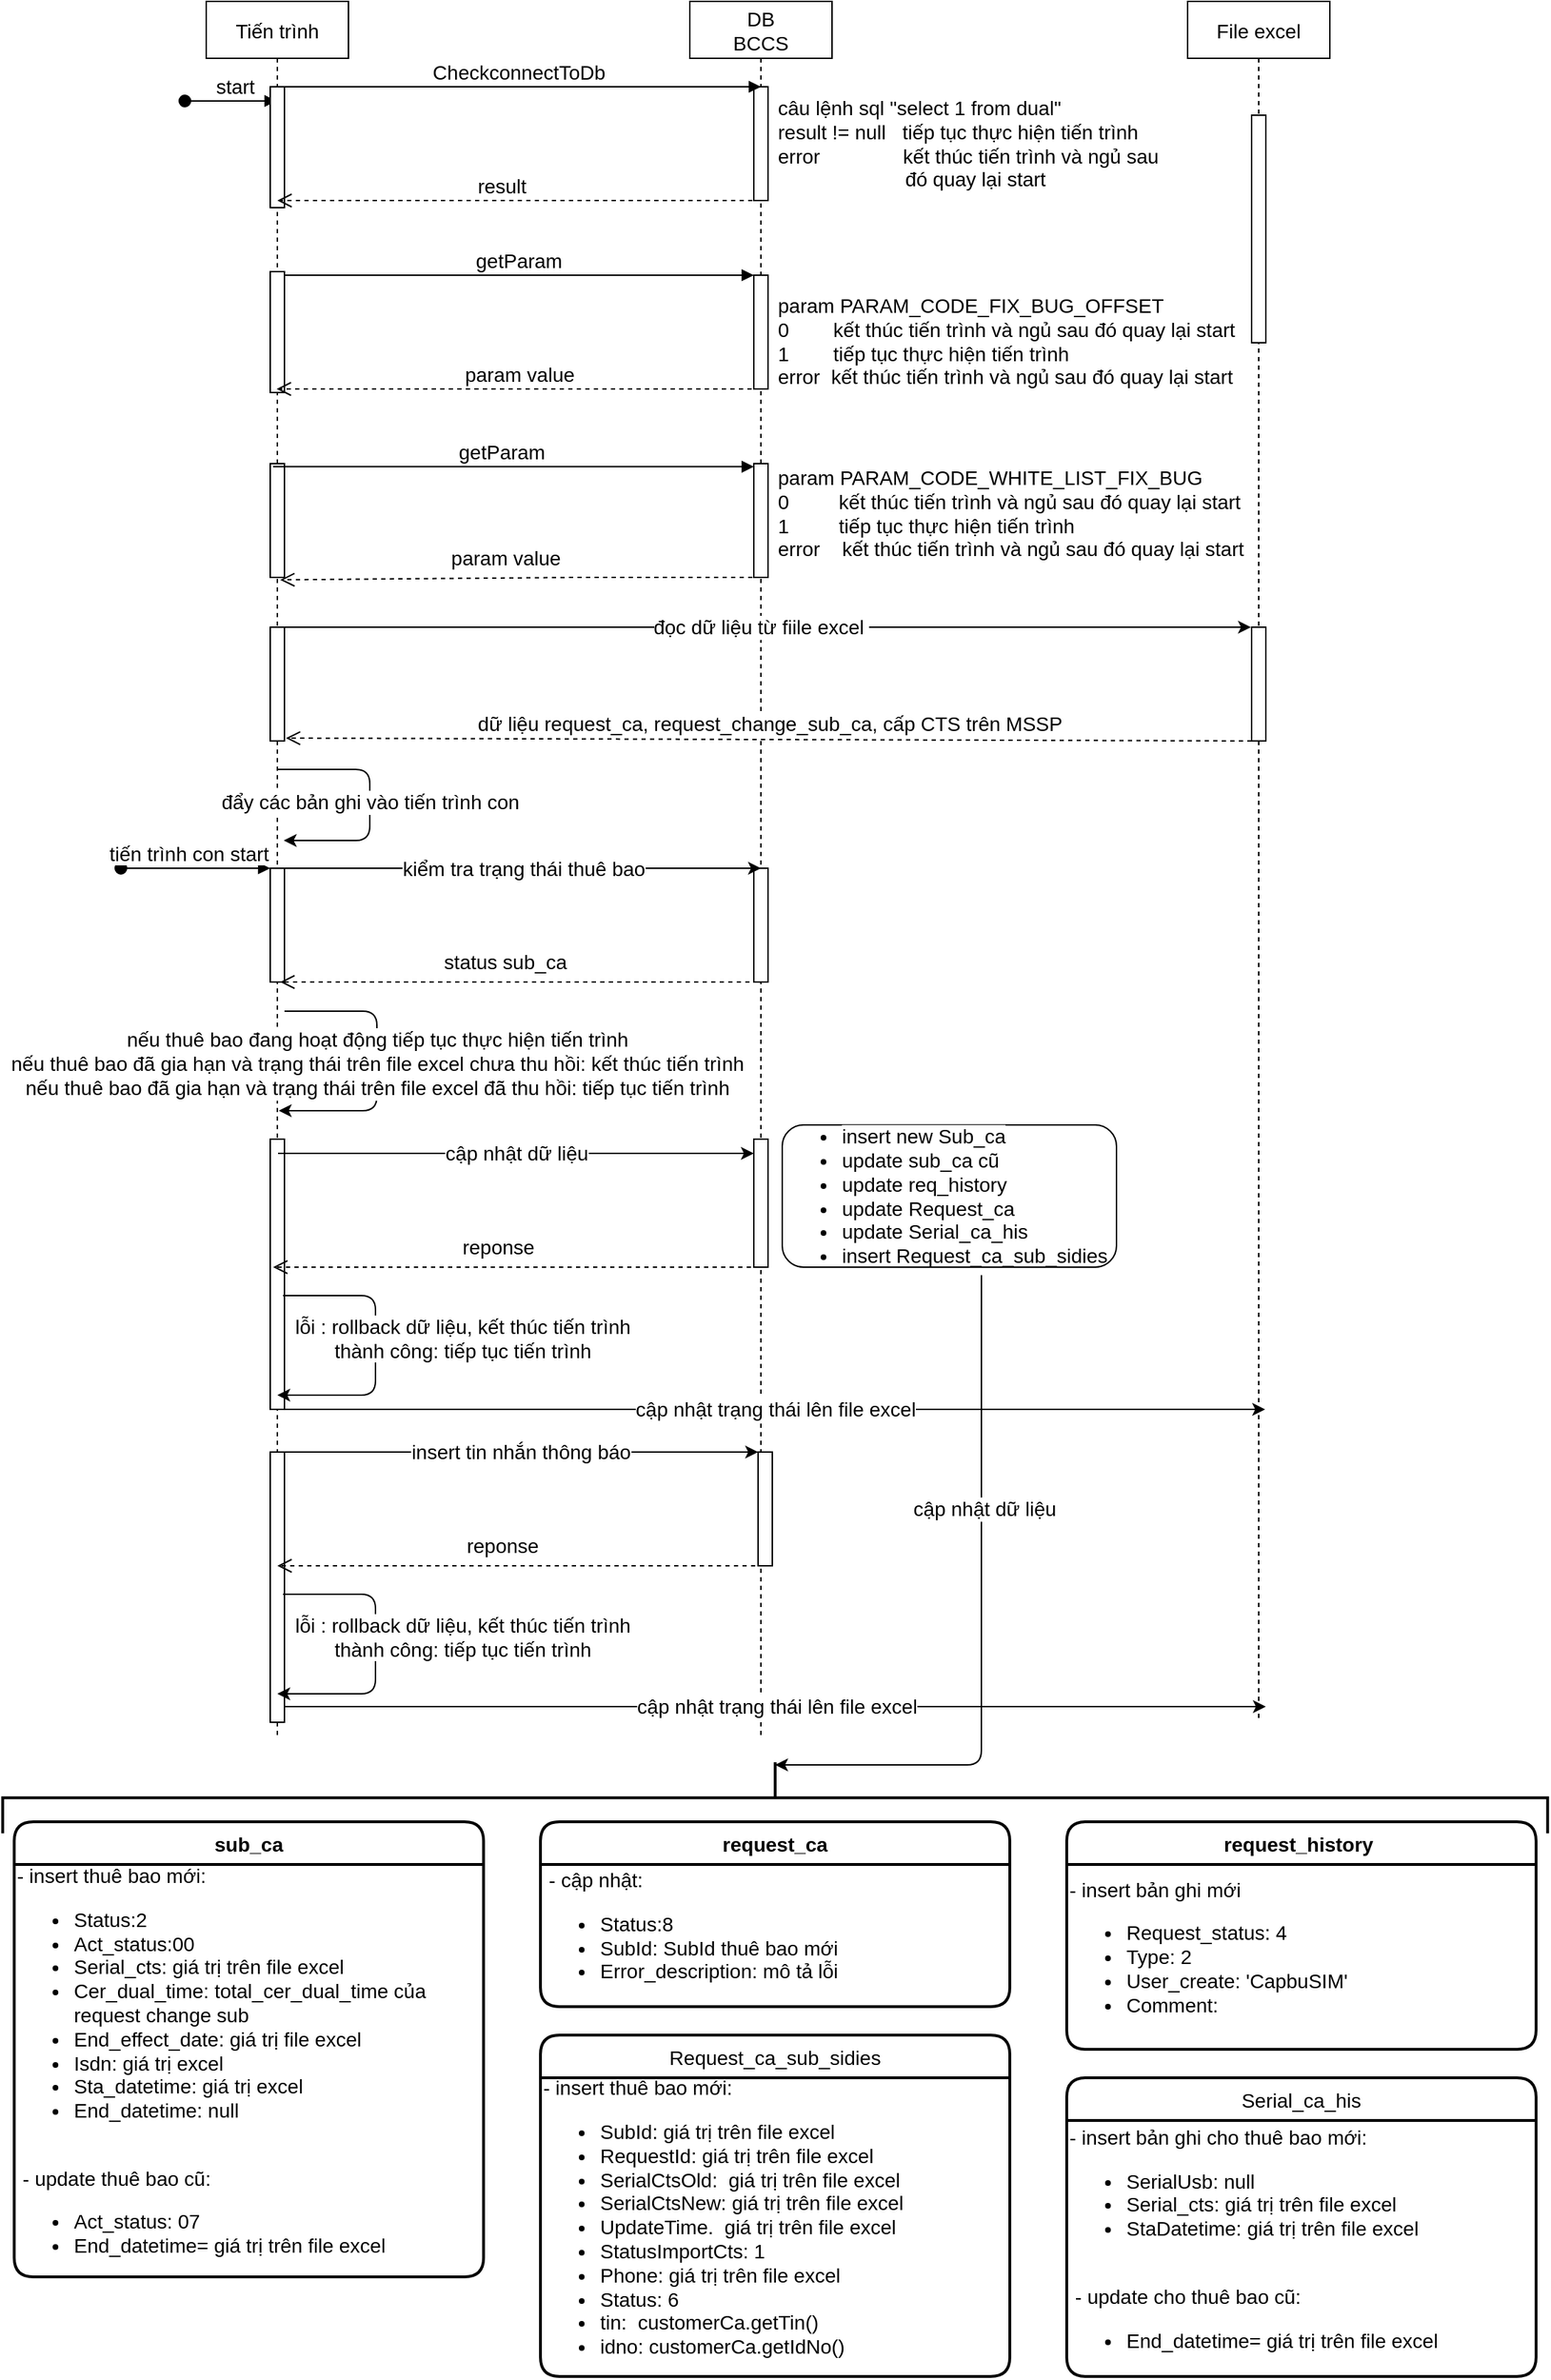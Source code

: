 <mxfile version="13.5.9" type="github">
  <diagram id="kgpKYQtTHZ0yAKxKKP6v" name="Page-1">
    <mxGraphModel dx="2347" dy="836" grid="1" gridSize="10" guides="1" tooltips="1" connect="1" arrows="1" fold="1" page="1" pageScale="1" pageWidth="850" pageHeight="1100" math="0" shadow="0">
      <root>
        <mxCell id="0" />
        <mxCell id="1" parent="0" />
        <mxCell id="3nuBFxr9cyL0pnOWT2aG-1" value="Tiến trình" style="shape=umlLifeline;perimeter=lifelinePerimeter;container=1;collapsible=0;recursiveResize=0;rounded=0;shadow=0;strokeWidth=1;fontSize=14;" parent="1" vertex="1">
          <mxGeometry y="80" width="100" height="1220" as="geometry" />
        </mxCell>
        <mxCell id="3nuBFxr9cyL0pnOWT2aG-2" value="" style="points=[];perimeter=orthogonalPerimeter;rounded=0;shadow=0;strokeWidth=1;fontSize=14;" parent="3nuBFxr9cyL0pnOWT2aG-1" vertex="1">
          <mxGeometry x="45" y="190" width="10" height="85" as="geometry" />
        </mxCell>
        <mxCell id="3nuBFxr9cyL0pnOWT2aG-3" value="start " style="verticalAlign=bottom;startArrow=oval;endArrow=block;startSize=8;shadow=0;strokeWidth=1;fontSize=14;" parent="3nuBFxr9cyL0pnOWT2aG-1" target="3nuBFxr9cyL0pnOWT2aG-1" edge="1">
          <mxGeometry x="0.167" relative="1" as="geometry">
            <mxPoint x="-15" y="70" as="sourcePoint" />
            <mxPoint as="offset" />
          </mxGeometry>
        </mxCell>
        <mxCell id="3nuBFxr9cyL0pnOWT2aG-4" value="" style="points=[];perimeter=orthogonalPerimeter;rounded=0;shadow=0;strokeWidth=1;fontSize=14;" parent="3nuBFxr9cyL0pnOWT2aG-1" vertex="1">
          <mxGeometry x="45" y="440" width="10" height="80" as="geometry" />
        </mxCell>
        <mxCell id="zwl1kb8XWR0ilbOw2src-7" value="" style="points=[];perimeter=orthogonalPerimeter;rounded=0;shadow=0;strokeWidth=1;fontSize=14;" parent="3nuBFxr9cyL0pnOWT2aG-1" vertex="1">
          <mxGeometry x="45" y="325" width="10" height="80" as="geometry" />
        </mxCell>
        <mxCell id="zwl1kb8XWR0ilbOw2src-13" value="" style="points=[];perimeter=orthogonalPerimeter;rounded=0;shadow=0;strokeWidth=1;fontSize=14;" parent="3nuBFxr9cyL0pnOWT2aG-1" vertex="1">
          <mxGeometry x="45" y="60" width="10" height="85" as="geometry" />
        </mxCell>
        <mxCell id="qP7RfjjSuJHUTKs1OxjB-11" value="" style="points=[];perimeter=orthogonalPerimeter;rounded=0;shadow=0;strokeWidth=1;fontSize=14;" parent="3nuBFxr9cyL0pnOWT2aG-1" vertex="1">
          <mxGeometry x="45" y="609.5" width="10" height="80" as="geometry" />
        </mxCell>
        <mxCell id="qP7RfjjSuJHUTKs1OxjB-17" value="" style="points=[];perimeter=orthogonalPerimeter;rounded=0;shadow=0;strokeWidth=1;fontSize=14;" parent="3nuBFxr9cyL0pnOWT2aG-1" vertex="1">
          <mxGeometry x="45" y="800" width="10" height="190" as="geometry" />
        </mxCell>
        <mxCell id="qP7RfjjSuJHUTKs1OxjB-28" value="" style="points=[];perimeter=orthogonalPerimeter;rounded=0;shadow=0;strokeWidth=1;fontSize=14;" parent="3nuBFxr9cyL0pnOWT2aG-1" vertex="1">
          <mxGeometry x="45" y="1020" width="10" height="190" as="geometry" />
        </mxCell>
        <mxCell id="3nuBFxr9cyL0pnOWT2aG-5" value="DB &#xa;BCCS" style="shape=umlLifeline;perimeter=lifelinePerimeter;container=1;collapsible=0;recursiveResize=0;rounded=0;shadow=0;strokeWidth=1;fontSize=14;" parent="1" vertex="1">
          <mxGeometry x="340" y="80" width="100" height="1220" as="geometry" />
        </mxCell>
        <mxCell id="3nuBFxr9cyL0pnOWT2aG-6" value="" style="points=[];perimeter=orthogonalPerimeter;rounded=0;shadow=0;strokeWidth=1;fontSize=14;" parent="3nuBFxr9cyL0pnOWT2aG-5" vertex="1">
          <mxGeometry x="45" y="192.5" width="10" height="80" as="geometry" />
        </mxCell>
        <mxCell id="zwl1kb8XWR0ilbOw2src-9" value="" style="points=[];perimeter=orthogonalPerimeter;rounded=0;shadow=0;strokeWidth=1;fontSize=14;" parent="3nuBFxr9cyL0pnOWT2aG-5" vertex="1">
          <mxGeometry x="45" y="325" width="10" height="80" as="geometry" />
        </mxCell>
        <mxCell id="zwl1kb8XWR0ilbOw2src-14" value="" style="points=[];perimeter=orthogonalPerimeter;rounded=0;shadow=0;strokeWidth=1;fontSize=14;" parent="3nuBFxr9cyL0pnOWT2aG-5" vertex="1">
          <mxGeometry x="45" y="60" width="10" height="80" as="geometry" />
        </mxCell>
        <mxCell id="qP7RfjjSuJHUTKs1OxjB-9" value="" style="points=[];perimeter=orthogonalPerimeter;rounded=0;shadow=0;strokeWidth=1;fontSize=14;" parent="3nuBFxr9cyL0pnOWT2aG-5" vertex="1">
          <mxGeometry x="45" y="609.5" width="10" height="80" as="geometry" />
        </mxCell>
        <mxCell id="qP7RfjjSuJHUTKs1OxjB-18" value="" style="points=[];perimeter=orthogonalPerimeter;rounded=0;shadow=0;strokeWidth=1;fontSize=14;" parent="3nuBFxr9cyL0pnOWT2aG-5" vertex="1">
          <mxGeometry x="45" y="800" width="10" height="90" as="geometry" />
        </mxCell>
        <mxCell id="qP7RfjjSuJHUTKs1OxjB-24" value="" style="points=[];perimeter=orthogonalPerimeter;rounded=0;shadow=0;strokeWidth=1;fontSize=14;" parent="3nuBFxr9cyL0pnOWT2aG-5" vertex="1">
          <mxGeometry x="48" y="1020" width="10" height="80" as="geometry" />
        </mxCell>
        <mxCell id="3nuBFxr9cyL0pnOWT2aG-7" value="param value" style="verticalAlign=bottom;endArrow=open;dashed=1;endSize=8;shadow=0;strokeWidth=1;fontSize=14;" parent="1" edge="1">
          <mxGeometry x="-0.006" relative="1" as="geometry">
            <mxPoint x="49.5" y="352.5" as="targetPoint" />
            <mxPoint x="389.5" y="352.5" as="sourcePoint" />
            <Array as="points">
              <mxPoint x="260" y="352.5" />
            </Array>
            <mxPoint as="offset" />
          </mxGeometry>
        </mxCell>
        <mxCell id="3nuBFxr9cyL0pnOWT2aG-8" value="getParam" style="verticalAlign=bottom;endArrow=block;entryX=0;entryY=0;shadow=0;strokeWidth=1;fontSize=14;" parent="1" source="3nuBFxr9cyL0pnOWT2aG-2" target="3nuBFxr9cyL0pnOWT2aG-6" edge="1">
          <mxGeometry relative="1" as="geometry">
            <mxPoint x="275" y="282.5" as="sourcePoint" />
            <mxPoint as="offset" />
          </mxGeometry>
        </mxCell>
        <mxCell id="zwl1kb8XWR0ilbOw2src-1" value="File excel" style="shape=umlLifeline;perimeter=lifelinePerimeter;container=1;collapsible=0;recursiveResize=0;rounded=0;shadow=0;strokeWidth=1;fontSize=14;" parent="1" vertex="1">
          <mxGeometry x="690" y="80" width="100" height="1210" as="geometry" />
        </mxCell>
        <mxCell id="zwl1kb8XWR0ilbOw2src-2" value="" style="points=[];perimeter=orthogonalPerimeter;rounded=0;shadow=0;strokeWidth=1;fontSize=14;" parent="zwl1kb8XWR0ilbOw2src-1" vertex="1">
          <mxGeometry x="45" y="80" width="10" height="160" as="geometry" />
        </mxCell>
        <mxCell id="zwl1kb8XWR0ilbOw2src-6" value="&lt;div&gt;param&amp;nbsp;PARAM_CODE_FIX_BUG_OFFSET&amp;nbsp;&amp;nbsp;&lt;/div&gt;0&amp;nbsp; &amp;nbsp; &amp;nbsp; &amp;nbsp; kết thúc tiến trình và ngủ sau đó quay lại start&lt;div style=&quot;font-size: 14px&quot;&gt;1&amp;nbsp; &amp;nbsp; &amp;nbsp; &amp;nbsp; tiếp tục thực hiện tiến trình&lt;/div&gt;error&amp;nbsp; kết thúc tiến trình và ngủ sau đó quay lại start" style="text;html=1;strokeColor=none;fillColor=none;align=left;verticalAlign=middle;whiteSpace=wrap;rounded=0;fontSize=14;" parent="1" vertex="1">
          <mxGeometry x="400" y="287.5" width="330" height="62.5" as="geometry" />
        </mxCell>
        <mxCell id="zwl1kb8XWR0ilbOw2src-8" value="getParam" style="verticalAlign=bottom;endArrow=block;shadow=0;strokeWidth=1;exitX=0.47;exitY=0.312;exitDx=0;exitDy=0;exitPerimeter=0;fontSize=14;" parent="1" target="zwl1kb8XWR0ilbOw2src-9" edge="1">
          <mxGeometry x="-0.048" relative="1" as="geometry">
            <mxPoint x="47" y="407.16" as="sourcePoint" />
            <mxPoint x="380" y="407" as="targetPoint" />
            <mxPoint as="offset" />
          </mxGeometry>
        </mxCell>
        <mxCell id="zwl1kb8XWR0ilbOw2src-11" value="param PARAM_CODE_WHITE_LIST_FIX_BUG&lt;br style=&quot;font-size: 14px;&quot;&gt;0&amp;nbsp; &amp;nbsp; &amp;nbsp; &amp;nbsp; &amp;nbsp;kết thúc tiến trình và ngủ sau đó quay lại start&lt;br style=&quot;font-size: 14px;&quot;&gt;1&amp;nbsp; &amp;nbsp; &amp;nbsp; &amp;nbsp; &amp;nbsp;tiếp tục thực hiện tiến trình&lt;br style=&quot;font-size: 14px;&quot;&gt;error&amp;nbsp; &amp;nbsp; kết thúc tiến trình và ngủ sau đó quay lại start" style="text;whiteSpace=wrap;html=1;fontSize=14;" parent="1" vertex="1">
          <mxGeometry x="400" y="400" width="330" height="85" as="geometry" />
        </mxCell>
        <mxCell id="zwl1kb8XWR0ilbOw2src-12" value="param value" style="verticalAlign=bottom;endArrow=open;dashed=1;endSize=8;shadow=0;strokeWidth=1;entryX=0.52;entryY=0.429;entryDx=0;entryDy=0;entryPerimeter=0;fontSize=14;" parent="1" edge="1">
          <mxGeometry x="0.177" y="-20" relative="1" as="geometry">
            <mxPoint x="52" y="486.72" as="targetPoint" />
            <mxPoint x="390" y="485" as="sourcePoint" />
            <Array as="points">
              <mxPoint x="260.5" y="485" />
            </Array>
            <mxPoint x="20" y="16" as="offset" />
          </mxGeometry>
        </mxCell>
        <mxCell id="zwl1kb8XWR0ilbOw2src-17" value="CheckconnectToDb" style="verticalAlign=bottom;endArrow=block;entryX=0.5;entryY=0;shadow=0;strokeWidth=1;entryDx=0;entryDy=0;entryPerimeter=0;fontSize=14;" parent="1" target="zwl1kb8XWR0ilbOw2src-14" edge="1">
          <mxGeometry relative="1" as="geometry">
            <mxPoint x="50" y="140" as="sourcePoint" />
            <mxPoint x="380" y="140" as="targetPoint" />
            <mxPoint as="offset" />
          </mxGeometry>
        </mxCell>
        <mxCell id="zwl1kb8XWR0ilbOw2src-18" value="result " style="verticalAlign=bottom;endArrow=open;dashed=1;endSize=8;shadow=0;strokeWidth=1;fontSize=14;" parent="1" edge="1">
          <mxGeometry x="0.059" relative="1" as="geometry">
            <mxPoint x="50" y="220" as="targetPoint" />
            <mxPoint x="390" y="220" as="sourcePoint" />
            <Array as="points" />
            <mxPoint as="offset" />
          </mxGeometry>
        </mxCell>
        <mxCell id="zwl1kb8XWR0ilbOw2src-19" value="câu lệnh sql &quot;select 1 from dual&quot;&lt;br style=&quot;font-size: 14px;&quot;&gt;result != null&amp;nbsp; &amp;nbsp;tiếp tục thực hiện tiến trình&lt;br style=&quot;font-size: 14px;&quot;&gt;error&amp;nbsp; &amp;nbsp; &amp;nbsp; &amp;nbsp; &amp;nbsp; &amp;nbsp; &amp;nbsp; &amp;nbsp;kết thúc tiến trình và ngủ sau&amp;nbsp; &amp;nbsp; &amp;nbsp; &amp;nbsp; &amp;nbsp; &amp;nbsp; &amp;nbsp; &amp;nbsp; &amp;nbsp; &amp;nbsp; &amp;nbsp; &amp;nbsp; &amp;nbsp;đó quay lại start" style="text;html=1;strokeColor=none;fillColor=none;align=left;verticalAlign=middle;whiteSpace=wrap;rounded=0;fontSize=14;" parent="1" vertex="1">
          <mxGeometry x="400" y="150" width="280" height="60" as="geometry" />
        </mxCell>
        <mxCell id="zwl1kb8XWR0ilbOw2src-21" value="" style="points=[];perimeter=orthogonalPerimeter;rounded=0;shadow=0;strokeWidth=1;fontSize=14;" parent="1" vertex="1">
          <mxGeometry x="735" y="520" width="10" height="80" as="geometry" />
        </mxCell>
        <mxCell id="qP7RfjjSuJHUTKs1OxjB-2" value="" style="endArrow=classic;html=1;fontSize=14;" parent="1" edge="1">
          <mxGeometry relative="1" as="geometry">
            <mxPoint x="45" y="520" as="sourcePoint" />
            <mxPoint x="734.5" y="520" as="targetPoint" />
          </mxGeometry>
        </mxCell>
        <mxCell id="qP7RfjjSuJHUTKs1OxjB-3" value="đọc dữ liệu từ fiile excel&amp;nbsp;" style="edgeLabel;resizable=0;html=1;align=center;verticalAlign=middle;fontSize=14;" parent="qP7RfjjSuJHUTKs1OxjB-2" connectable="0" vertex="1">
          <mxGeometry relative="1" as="geometry" />
        </mxCell>
        <mxCell id="qP7RfjjSuJHUTKs1OxjB-5" value="dữ liệu request_ca, request_change_sub_ca, cấp CTS trên MSSP&lt;br style=&quot;font-size: 14px;&quot;&gt;" style="html=1;verticalAlign=bottom;endArrow=open;dashed=1;endSize=8;exitX=0;exitY=1;exitDx=0;exitDy=0;exitPerimeter=0;entryX=1.1;entryY=0.975;entryDx=0;entryDy=0;entryPerimeter=0;fontSize=14;" parent="1" source="zwl1kb8XWR0ilbOw2src-21" target="3nuBFxr9cyL0pnOWT2aG-4" edge="1">
          <mxGeometry relative="1" as="geometry">
            <mxPoint x="420" y="610" as="sourcePoint" />
            <mxPoint x="340" y="610" as="targetPoint" />
            <Array as="points" />
          </mxGeometry>
        </mxCell>
        <mxCell id="qP7RfjjSuJHUTKs1OxjB-6" value="" style="endArrow=classic;html=1;fontSize=14;" parent="1" edge="1">
          <mxGeometry relative="1" as="geometry">
            <mxPoint x="55.5" y="689.5" as="sourcePoint" />
            <mxPoint x="390" y="689.5" as="targetPoint" />
          </mxGeometry>
        </mxCell>
        <mxCell id="qP7RfjjSuJHUTKs1OxjB-7" value="kiểm tra trạng thái thuê bao" style="edgeLabel;resizable=0;html=1;align=center;verticalAlign=middle;fontSize=14;" parent="qP7RfjjSuJHUTKs1OxjB-6" connectable="0" vertex="1">
          <mxGeometry relative="1" as="geometry" />
        </mxCell>
        <mxCell id="qP7RfjjSuJHUTKs1OxjB-8" value="status sub_ca" style="verticalAlign=bottom;endArrow=open;dashed=1;endSize=8;shadow=0;strokeWidth=1;fontSize=14;" parent="1" edge="1">
          <mxGeometry x="0.177" y="-20" relative="1" as="geometry">
            <mxPoint x="52" y="769.5" as="targetPoint" />
            <mxPoint x="388" y="769.5" as="sourcePoint" />
            <Array as="points" />
            <mxPoint x="20" y="16" as="offset" />
          </mxGeometry>
        </mxCell>
        <mxCell id="qP7RfjjSuJHUTKs1OxjB-12" value="" style="endArrow=classic;html=1;fontSize=14;" parent="1" edge="1">
          <mxGeometry relative="1" as="geometry">
            <mxPoint x="50" y="620" as="sourcePoint" />
            <mxPoint x="54.5" y="670" as="targetPoint" />
            <Array as="points">
              <mxPoint x="115" y="620" />
              <mxPoint x="115" y="670" />
            </Array>
          </mxGeometry>
        </mxCell>
        <mxCell id="qP7RfjjSuJHUTKs1OxjB-13" value="đẩy các bản ghi vào tiến trình con&lt;br style=&quot;font-size: 14px;&quot;&gt;" style="edgeLabel;resizable=0;html=1;align=center;verticalAlign=middle;fontSize=14;" parent="qP7RfjjSuJHUTKs1OxjB-12" connectable="0" vertex="1">
          <mxGeometry relative="1" as="geometry" />
        </mxCell>
        <mxCell id="qP7RfjjSuJHUTKs1OxjB-14" value="tiến trình con start " style="verticalAlign=bottom;startArrow=oval;endArrow=block;startSize=8;shadow=0;strokeWidth=1;fontSize=14;" parent="1" edge="1">
          <mxGeometry x="-0.048" relative="1" as="geometry">
            <mxPoint x="-60" y="689.5" as="sourcePoint" />
            <mxPoint as="offset" />
            <mxPoint x="45" y="689.5" as="targetPoint" />
          </mxGeometry>
        </mxCell>
        <mxCell id="qP7RfjjSuJHUTKs1OxjB-15" value="" style="endArrow=classic;html=1;fontSize=14;" parent="1" edge="1">
          <mxGeometry relative="1" as="geometry">
            <mxPoint x="55" y="790" as="sourcePoint" />
            <mxPoint x="51" y="860" as="targetPoint" />
            <Array as="points">
              <mxPoint x="120" y="790" />
              <mxPoint x="120" y="860" />
              <mxPoint x="90" y="860" />
            </Array>
          </mxGeometry>
        </mxCell>
        <mxCell id="qP7RfjjSuJHUTKs1OxjB-16" value="nếu thuê bao đang hoạt động tiếp tục thực hiện tiến trình&lt;br style=&quot;font-size: 14px;&quot;&gt;nếu thuê bao đã gia hạn và trạng thái trên file excel chưa thu hồi: kết thúc tiến trình&lt;br style=&quot;font-size: 14px;&quot;&gt;nếu thuê bao đã gia hạn và trạng thái trên file excel đã thu hồi: tiếp&amp;nbsp;tục tiến trình" style="edgeLabel;resizable=0;html=1;align=center;verticalAlign=middle;fontSize=14;" parent="qP7RfjjSuJHUTKs1OxjB-15" connectable="0" vertex="1">
          <mxGeometry relative="1" as="geometry" />
        </mxCell>
        <mxCell id="qP7RfjjSuJHUTKs1OxjB-19" value="" style="endArrow=classic;html=1;fontSize=14;" parent="1" edge="1">
          <mxGeometry relative="1" as="geometry">
            <mxPoint x="50.5" y="890" as="sourcePoint" />
            <mxPoint x="385" y="890" as="targetPoint" />
          </mxGeometry>
        </mxCell>
        <mxCell id="qP7RfjjSuJHUTKs1OxjB-20" value="cập nhật dữ liệu" style="edgeLabel;resizable=0;html=1;align=center;verticalAlign=middle;fontSize=14;" parent="qP7RfjjSuJHUTKs1OxjB-19" connectable="0" vertex="1">
          <mxGeometry relative="1" as="geometry" />
        </mxCell>
        <mxCell id="qP7RfjjSuJHUTKs1OxjB-21" value="reponse" style="verticalAlign=bottom;endArrow=open;dashed=1;endSize=8;shadow=0;strokeWidth=1;fontSize=14;" parent="1" edge="1">
          <mxGeometry x="0.177" y="-20" relative="1" as="geometry">
            <mxPoint x="47" y="970" as="targetPoint" />
            <mxPoint x="383" y="970" as="sourcePoint" />
            <Array as="points" />
            <mxPoint x="20" y="16" as="offset" />
          </mxGeometry>
        </mxCell>
        <mxCell id="qP7RfjjSuJHUTKs1OxjB-22" value="" style="endArrow=classic;html=1;fontSize=14;" parent="1" edge="1">
          <mxGeometry relative="1" as="geometry">
            <mxPoint x="55" y="1070" as="sourcePoint" />
            <mxPoint x="744.5" y="1070" as="targetPoint" />
            <Array as="points">
              <mxPoint x="115" y="1070" />
            </Array>
          </mxGeometry>
        </mxCell>
        <mxCell id="qP7RfjjSuJHUTKs1OxjB-23" value="cập nhật trạng thái lên file excel" style="edgeLabel;resizable=0;html=1;align=center;verticalAlign=middle;fontSize=14;" parent="qP7RfjjSuJHUTKs1OxjB-22" connectable="0" vertex="1">
          <mxGeometry relative="1" as="geometry" />
        </mxCell>
        <mxCell id="qP7RfjjSuJHUTKs1OxjB-25" value="" style="endArrow=classic;html=1;fontSize=14;" parent="1" edge="1">
          <mxGeometry relative="1" as="geometry">
            <mxPoint x="53.5" y="1100" as="sourcePoint" />
            <mxPoint x="388" y="1100" as="targetPoint" />
          </mxGeometry>
        </mxCell>
        <mxCell id="qP7RfjjSuJHUTKs1OxjB-26" value="insert tin nhắn thông báo" style="edgeLabel;resizable=0;html=1;align=center;verticalAlign=middle;fontSize=14;" parent="qP7RfjjSuJHUTKs1OxjB-25" connectable="0" vertex="1">
          <mxGeometry relative="1" as="geometry" />
        </mxCell>
        <mxCell id="qP7RfjjSuJHUTKs1OxjB-27" value="reponse" style="verticalAlign=bottom;endArrow=open;dashed=1;endSize=8;shadow=0;strokeWidth=1;fontSize=14;" parent="1" edge="1">
          <mxGeometry x="0.177" y="-20" relative="1" as="geometry">
            <mxPoint x="50" y="1180" as="targetPoint" />
            <mxPoint x="386" y="1180" as="sourcePoint" />
            <Array as="points" />
            <mxPoint x="20" y="16" as="offset" />
          </mxGeometry>
        </mxCell>
        <mxCell id="qP7RfjjSuJHUTKs1OxjB-29" value="" style="endArrow=classic;html=1;fontSize=14;" parent="1" edge="1">
          <mxGeometry relative="1" as="geometry">
            <mxPoint x="55.5" y="1279" as="sourcePoint" />
            <mxPoint x="745" y="1279" as="targetPoint" />
            <Array as="points">
              <mxPoint x="115.5" y="1279" />
            </Array>
          </mxGeometry>
        </mxCell>
        <mxCell id="qP7RfjjSuJHUTKs1OxjB-30" value="cập nhật trạng thái lên file excel" style="edgeLabel;resizable=0;html=1;align=center;verticalAlign=middle;fontSize=14;" parent="qP7RfjjSuJHUTKs1OxjB-29" connectable="0" vertex="1">
          <mxGeometry relative="1" as="geometry" />
        </mxCell>
        <mxCell id="qP7RfjjSuJHUTKs1OxjB-32" value="" style="endArrow=classic;html=1;fontSize=14;" parent="1" edge="1">
          <mxGeometry relative="1" as="geometry">
            <mxPoint x="54" y="990" as="sourcePoint" />
            <mxPoint x="50" y="1060" as="targetPoint" />
            <Array as="points">
              <mxPoint x="119" y="990" />
              <mxPoint x="119" y="1060" />
              <mxPoint x="89" y="1060" />
            </Array>
          </mxGeometry>
        </mxCell>
        <mxCell id="qP7RfjjSuJHUTKs1OxjB-33" value="lỗi : rollback dữ liệu, kết thúc tiến trình&lt;br style=&quot;font-size: 14px;&quot;&gt;thành công: tiếp tục tiến trình" style="edgeLabel;resizable=0;html=1;align=center;verticalAlign=middle;fontSize=14;" parent="qP7RfjjSuJHUTKs1OxjB-32" connectable="0" vertex="1">
          <mxGeometry relative="1" as="geometry">
            <mxPoint x="61" y="-7" as="offset" />
          </mxGeometry>
        </mxCell>
        <mxCell id="qP7RfjjSuJHUTKs1OxjB-34" value="" style="endArrow=classic;html=1;fontSize=14;" parent="1" edge="1">
          <mxGeometry relative="1" as="geometry">
            <mxPoint x="54" y="1200" as="sourcePoint" />
            <mxPoint x="50" y="1270" as="targetPoint" />
            <Array as="points">
              <mxPoint x="119" y="1200" />
              <mxPoint x="119" y="1270" />
              <mxPoint x="89" y="1270" />
            </Array>
          </mxGeometry>
        </mxCell>
        <mxCell id="qP7RfjjSuJHUTKs1OxjB-35" value="lỗi : rollback dữ liệu, kết thúc tiến trình&lt;br style=&quot;font-size: 14px;&quot;&gt;thành công: tiếp tục tiến trình" style="edgeLabel;resizable=0;html=1;align=center;verticalAlign=middle;fontSize=14;" parent="qP7RfjjSuJHUTKs1OxjB-34" connectable="0" vertex="1">
          <mxGeometry relative="1" as="geometry">
            <mxPoint x="61" y="-7" as="offset" />
          </mxGeometry>
        </mxCell>
        <mxCell id="qP7RfjjSuJHUTKs1OxjB-58" value="" style="endArrow=classic;html=1;exitX=0.596;exitY=1.056;exitDx=0;exitDy=0;exitPerimeter=0;fontSize=14;" parent="1" edge="1" source="qP7RfjjSuJHUTKs1OxjB-60">
          <mxGeometry relative="1" as="geometry">
            <mxPoint x="545" y="1020" as="sourcePoint" />
            <mxPoint x="400" y="1320" as="targetPoint" />
            <Array as="points">
              <mxPoint x="545" y="1320" />
            </Array>
          </mxGeometry>
        </mxCell>
        <mxCell id="qP7RfjjSuJHUTKs1OxjB-59" value="cập nhật dữ liệu" style="edgeLabel;resizable=0;html=1;align=center;verticalAlign=middle;fontSize=14;" parent="qP7RfjjSuJHUTKs1OxjB-58" connectable="0" vertex="1">
          <mxGeometry relative="1" as="geometry">
            <mxPoint x="1.84" y="-80.6" as="offset" />
          </mxGeometry>
        </mxCell>
        <mxCell id="qP7RfjjSuJHUTKs1OxjB-60" value="&lt;ul style=&quot;font-size: 14px;&quot;&gt;&lt;li style=&quot;font-size: 14px;&quot;&gt;&lt;span style=&quot;font-size: 14px; background-color: rgb(255, 255, 255);&quot;&gt;insert new Sub_ca&lt;/span&gt;&lt;/li&gt;&lt;li style=&quot;font-size: 14px;&quot;&gt;update sub_ca cũ&lt;/li&gt;&lt;li style=&quot;font-size: 14px;&quot;&gt;update req_history&lt;/li&gt;&lt;li style=&quot;font-size: 14px;&quot;&gt;update&amp;nbsp;Request_ca&lt;br style=&quot;font-size: 14px;&quot;&gt;&lt;/li&gt;&lt;li style=&quot;font-size: 14px;&quot;&gt;update&amp;nbsp;Serial_ca_his&lt;br style=&quot;font-size: 14px;&quot;&gt;&lt;/li&gt;&lt;li style=&quot;font-size: 14px;&quot;&gt;insert Request_ca_sub_sidies&lt;/li&gt;&lt;/ul&gt;" style="rounded=1;whiteSpace=wrap;html=1;align=left;fontSize=14;" parent="1" vertex="1">
          <mxGeometry x="405" y="870" width="235" height="100" as="geometry" />
        </mxCell>
        <mxCell id="cTrpMsffe2Rf8CX8WzKy-1" value="" style="strokeWidth=2;html=1;shape=mxgraph.flowchart.annotation_2;align=left;labelPosition=right;pointerEvents=1;rotation=90;fontSize=14;" vertex="1" parent="1">
          <mxGeometry x="375" y="800" width="50" height="1086.25" as="geometry" />
        </mxCell>
        <mxCell id="qP7RfjjSuJHUTKs1OxjB-36" value="sub_ca" style="swimlane;childLayout=stackLayout;horizontal=1;startSize=30;horizontalStack=0;rounded=1;fontSize=14;fontStyle=1;strokeWidth=2;resizeParent=0;resizeLast=1;shadow=0;dashed=0;align=center;fontFamily=Helvetica;" parent="1" vertex="1">
          <mxGeometry x="-135" y="1360" width="330" height="320" as="geometry" />
        </mxCell>
        <mxCell id="qP7RfjjSuJHUTKs1OxjB-46" value="&lt;span style=&quot;font-size: 14px;&quot;&gt;-&amp;nbsp;insert thuê bao mới:&lt;/span&gt;&lt;span style=&quot;font-size: 14px;&quot;&gt;&amp;nbsp; &amp;nbsp;&amp;nbsp;&lt;/span&gt;&lt;span style=&quot;font-size: 14px;&quot;&gt;&lt;br style=&quot;font-size: 14px;&quot;&gt;&lt;/span&gt;&lt;ul style=&quot;font-size: 14px;&quot;&gt;&lt;li style=&quot;font-size: 14px;&quot;&gt;&lt;span style=&quot;font-size: 14px;&quot;&gt;Status:2&lt;/span&gt;&lt;/li&gt;&lt;li style=&quot;font-size: 14px;&quot;&gt;&lt;span style=&quot;font-size: 14px;&quot;&gt;Act_status:00&lt;/span&gt;&lt;/li&gt;&lt;li style=&quot;font-size: 14px;&quot;&gt;&lt;span style=&quot;font-size: 14px;&quot;&gt;Serial_cts: giá trị trên file excel&lt;/span&gt;&lt;/li&gt;&lt;li style=&quot;font-size: 14px;&quot;&gt;&lt;span style=&quot;font-size: 14px;&quot;&gt;Cer_dual_time:&amp;nbsp;&lt;/span&gt;total_cer_dual_time của request change sub&lt;/li&gt;&lt;li style=&quot;font-size: 14px;&quot;&gt;End_effect_date: giá trị file excel&lt;br style=&quot;font-size: 14px;&quot;&gt;&lt;/li&gt;&lt;li style=&quot;font-size: 14px;&quot;&gt;Isdn: giá trị excel&amp;nbsp;&lt;/li&gt;&lt;li style=&quot;font-size: 14px;&quot;&gt;Sta_datetime: giá trị excel&lt;/li&gt;&lt;li style=&quot;font-size: 14px;&quot;&gt;End_datetime: null&lt;/li&gt;&lt;/ul&gt;&lt;br style=&quot;padding: 0px; margin: 0px; font-size: 14px;&quot;&gt;&lt;span style=&quot;font-size: 14px;&quot;&gt;&amp;nbsp;- update thuê bao cũ:&lt;/span&gt;&lt;br style=&quot;padding: 0px; margin: 0px; font-size: 14px;&quot;&gt;&lt;ul style=&quot;font-size: 14px;&quot;&gt;&lt;li style=&quot;font-size: 14px;&quot;&gt;&lt;span style=&quot;font-size: 14px;&quot;&gt;Act_status: 07&lt;/span&gt;&lt;/li&gt;&lt;li style=&quot;font-size: 14px;&quot;&gt;&lt;span style=&quot;font-size: 14px;&quot;&gt;End_datetime= giá trị trên file excel&lt;/span&gt;&lt;/li&gt;&lt;/ul&gt;" style="text;html=1;strokeColor=none;fillColor=none;align=left;verticalAlign=middle;whiteSpace=wrap;rounded=0;fontFamily=Helvetica;fontSize=14;" parent="qP7RfjjSuJHUTKs1OxjB-36" vertex="1">
          <mxGeometry y="30" width="330" height="290" as="geometry" />
        </mxCell>
        <mxCell id="qP7RfjjSuJHUTKs1OxjB-43" value="request_ca" style="swimlane;childLayout=stackLayout;horizontal=1;startSize=30;horizontalStack=0;rounded=1;fontSize=14;fontStyle=1;strokeWidth=2;resizeParent=0;resizeLast=1;shadow=0;dashed=0;align=center;fontFamily=Helvetica;" parent="1" vertex="1">
          <mxGeometry x="235" y="1360" width="330" height="130" as="geometry" />
        </mxCell>
        <mxCell id="qP7RfjjSuJHUTKs1OxjB-45" value="&lt;span style=&quot;font-size: 14px;&quot;&gt;&amp;nbsp;- cập nhật:&lt;/span&gt;&lt;br style=&quot;font-size: 14px;&quot;&gt;&lt;ul style=&quot;font-size: 14px;&quot;&gt;&lt;li style=&quot;font-size: 14px;&quot;&gt;&lt;span style=&quot;font-size: 14px;&quot;&gt;Status:8&lt;/span&gt;&lt;/li&gt;&lt;li style=&quot;font-size: 14px;&quot;&gt;&lt;span style=&quot;font-size: 14px;&quot;&gt;SubId: SubId thuê bao mới&lt;/span&gt;&lt;/li&gt;&lt;li style=&quot;font-size: 14px;&quot;&gt;&lt;span style=&quot;font-size: 14px;&quot;&gt;Error_description: mô tả lỗi&lt;/span&gt;&lt;/li&gt;&lt;/ul&gt;" style="text;html=1;align=left;verticalAlign=middle;resizable=0;points=[];autosize=1;fontFamily=Helvetica;fontSize=14;" parent="qP7RfjjSuJHUTKs1OxjB-43" vertex="1">
          <mxGeometry y="30" width="330" height="100" as="geometry" />
        </mxCell>
        <mxCell id="qP7RfjjSuJHUTKs1OxjB-54" value="Request_ca_sub_sidies" style="swimlane;childLayout=stackLayout;horizontal=1;startSize=30;horizontalStack=0;rounded=1;fontSize=14;fontStyle=0;strokeWidth=2;resizeParent=0;resizeLast=1;shadow=0;dashed=0;align=center;fontFamily=Helvetica;" parent="1" vertex="1">
          <mxGeometry x="235" y="1510" width="330" height="240" as="geometry" />
        </mxCell>
        <mxCell id="qP7RfjjSuJHUTKs1OxjB-56" value="&lt;span style=&quot;font-size: 14px;&quot;&gt;-&amp;nbsp;insert thuê bao mới:&lt;/span&gt;&lt;span style=&quot;font-size: 14px;&quot;&gt;&amp;nbsp; &amp;nbsp;&amp;nbsp;&lt;/span&gt;&lt;span style=&quot;font-size: 14px;&quot;&gt;&lt;br style=&quot;font-size: 14px;&quot;&gt;&lt;/span&gt;&lt;ul style=&quot;font-size: 14px;&quot;&gt;&lt;li style=&quot;font-size: 14px;&quot;&gt;SubId: giá trị trên file excel&lt;/li&gt;&lt;li style=&quot;font-size: 14px;&quot;&gt;RequestId: giá trị trên file excel&lt;/li&gt;&lt;li style=&quot;font-size: 14px;&quot;&gt;SerialCtsOld:&amp;nbsp; giá trị trên file excel&lt;/li&gt;&lt;li style=&quot;font-size: 14px;&quot;&gt;SerialCtsNew: giá trị trên file excel&lt;/li&gt;&lt;li style=&quot;font-size: 14px;&quot;&gt;UpdateTime.&amp;nbsp; giá trị trên file excel&lt;/li&gt;&lt;li style=&quot;font-size: 14px;&quot;&gt;StatusImportCts: 1&lt;br style=&quot;font-size: 14px;&quot;&gt;&lt;/li&gt;&lt;li style=&quot;font-size: 14px;&quot;&gt;Phone: giá trị trên file excel&lt;br style=&quot;font-size: 14px;&quot;&gt;&lt;/li&gt;&lt;li style=&quot;font-size: 14px;&quot;&gt;Status: 6&lt;br style=&quot;font-size: 14px;&quot;&gt;&lt;/li&gt;&lt;li style=&quot;font-size: 14px;&quot;&gt;tin:&amp;nbsp;&amp;nbsp;customerCa.getTin()&lt;/li&gt;&lt;li style=&quot;font-size: 14px;&quot;&gt;idno:&amp;nbsp;customerCa.getIdNo()&lt;/li&gt;&lt;/ul&gt;" style="text;html=1;align=left;verticalAlign=middle;resizable=0;points=[];autosize=1;fontFamily=Helvetica;fontSize=14;" parent="qP7RfjjSuJHUTKs1OxjB-54" vertex="1">
          <mxGeometry y="30" width="330" height="210" as="geometry" />
        </mxCell>
        <mxCell id="qP7RfjjSuJHUTKs1OxjB-47" value="request_history " style="swimlane;childLayout=stackLayout;horizontal=1;startSize=30;horizontalStack=0;rounded=1;fontSize=14;fontStyle=1;strokeWidth=2;resizeParent=0;resizeLast=1;shadow=0;dashed=0;align=center;fontFamily=Helvetica;" parent="1" vertex="1">
          <mxGeometry x="605" y="1360" width="330" height="160" as="geometry" />
        </mxCell>
        <mxCell id="qP7RfjjSuJHUTKs1OxjB-50" value="&lt;div style=&quot;font-size: 14px;&quot;&gt;&lt;font style=&quot;font-size: 14px;&quot;&gt;&lt;span style=&quot;font-size: 14px;&quot;&gt;- insert bản ghi mới&lt;/span&gt;&lt;/font&gt;&lt;/div&gt;&lt;ul style=&quot;font-size: 14px;&quot;&gt;&lt;li style=&quot;font-size: 14px;&quot;&gt;&lt;span style=&quot;font-size: 14px; text-indent: -0.25in;&quot;&gt;Request_status: 4&lt;/span&gt;&lt;/li&gt;&lt;li style=&quot;font-size: 14px;&quot;&gt;&lt;span style=&quot;font-size: 14px; text-indent: -0.25in;&quot;&gt;Type: 2&lt;/span&gt;&lt;/li&gt;&lt;li style=&quot;font-size: 14px;&quot;&gt;&lt;span style=&quot;font-size: 14px; text-indent: -0.25in;&quot;&gt;User_create: &#39;CapbuSIM&#39;&lt;/span&gt;&lt;/li&gt;&lt;li style=&quot;font-size: 14px;&quot;&gt;&lt;span style=&quot;font-size: 14px; text-indent: -0.25in;&quot;&gt;Comment:&amp;nbsp;&lt;/span&gt;&lt;/li&gt;&lt;/ul&gt;" style="text;html=1;align=left;verticalAlign=middle;resizable=0;points=[];autosize=1;fontFamily=Helvetica;fontSize=14;" parent="qP7RfjjSuJHUTKs1OxjB-47" vertex="1">
          <mxGeometry y="30" width="330" height="130" as="geometry" />
        </mxCell>
        <mxCell id="qP7RfjjSuJHUTKs1OxjB-51" value="Serial_ca_his" style="swimlane;childLayout=stackLayout;horizontal=1;startSize=30;horizontalStack=0;rounded=1;fontSize=14;fontStyle=0;strokeWidth=2;resizeParent=0;resizeLast=1;shadow=0;dashed=0;align=center;fontFamily=Helvetica;" parent="1" vertex="1">
          <mxGeometry x="605" y="1540" width="330" height="210" as="geometry" />
        </mxCell>
        <mxCell id="qP7RfjjSuJHUTKs1OxjB-53" value="&lt;span style=&quot;font-size: 14px;&quot;&gt;-&amp;nbsp;insert bản ghi cho thuê bao mới:&lt;/span&gt;&lt;span style=&quot;font-size: 14px;&quot;&gt;&amp;nbsp; &amp;nbsp;&amp;nbsp;&lt;br style=&quot;font-size: 14px;&quot;&gt;&lt;/span&gt;&lt;ul style=&quot;font-size: 14px;&quot;&gt;&lt;li style=&quot;font-size: 14px;&quot;&gt;SerialUsb: null&lt;/li&gt;&lt;li style=&quot;font-size: 14px;&quot;&gt;Serial_cts: giá trị trên file excel&lt;/li&gt;&lt;li style=&quot;font-size: 14px;&quot;&gt;&lt;span style=&quot;font-size: 14px;&quot;&gt;StaDatetime:&amp;nbsp;&lt;/span&gt;giá trị trên file excel&lt;br style=&quot;font-size: 14px;&quot;&gt;&lt;/li&gt;&lt;/ul&gt;&lt;br style=&quot;padding: 0px; margin: 0px; font-size: 14px;&quot;&gt;&lt;span style=&quot;font-size: 14px;&quot;&gt;&amp;nbsp;- update cho thuê bao cũ:&lt;br style=&quot;font-size: 14px;&quot;&gt;&lt;/span&gt;&lt;ul style=&quot;font-size: 14px;&quot;&gt;&lt;li style=&quot;font-size: 14px;&quot;&gt;End_datetime= giá trị trên file excel&lt;/li&gt;&lt;/ul&gt;" style="text;html=1;align=left;verticalAlign=middle;resizable=0;points=[];autosize=1;fontFamily=Helvetica;fontSize=14;" parent="qP7RfjjSuJHUTKs1OxjB-51" vertex="1">
          <mxGeometry y="30" width="330" height="180" as="geometry" />
        </mxCell>
      </root>
    </mxGraphModel>
  </diagram>
</mxfile>
